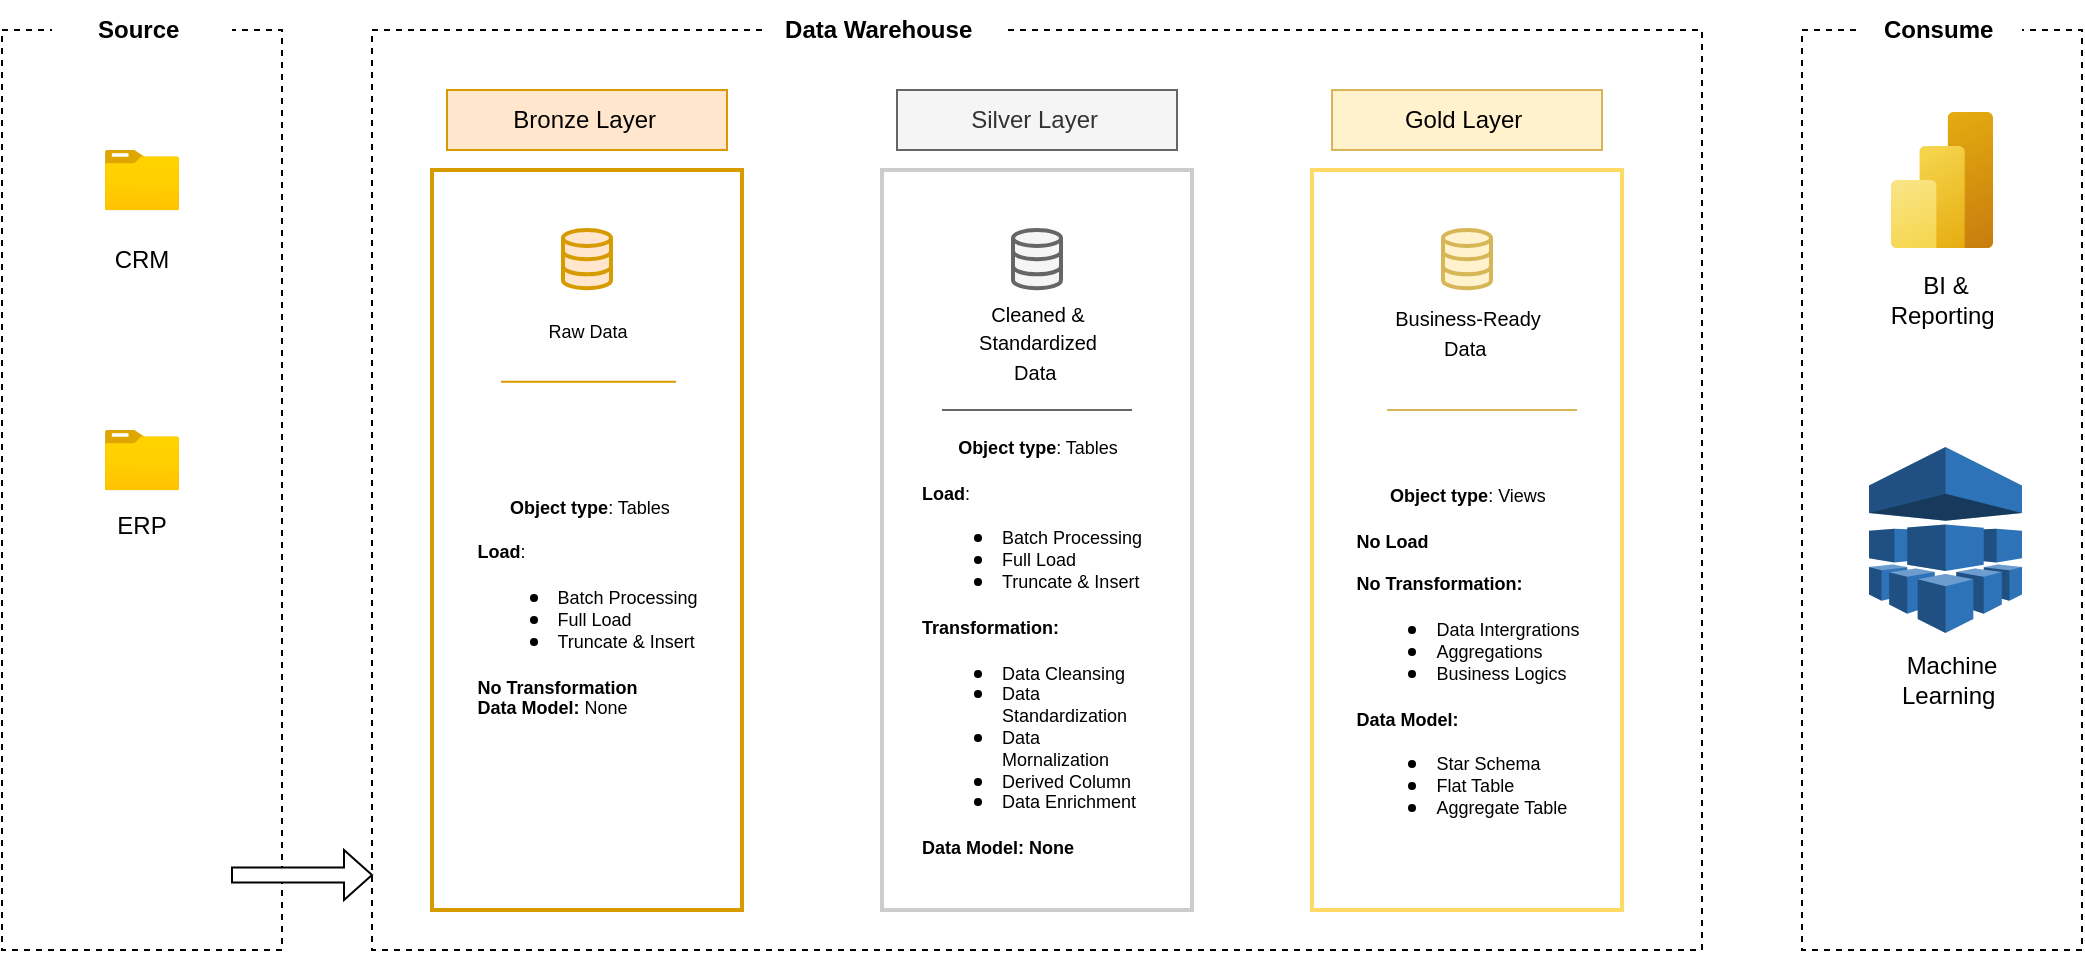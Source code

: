 <mxfile version="28.1.2">
  <diagram name="Page-1" id="tlI4llSTPYXB_m_DNoNd">
    <mxGraphModel dx="1188" dy="701" grid="1" gridSize="10" guides="1" tooltips="1" connect="1" arrows="1" fold="1" page="1" pageScale="1" pageWidth="850" pageHeight="1100" math="0" shadow="0">
      <root>
        <mxCell id="0" />
        <mxCell id="1" parent="0" />
        <mxCell id="6cXPobCGo336jcrVxcem-1" value="&lt;div&gt;&lt;br&gt;&lt;/div&gt;&lt;div&gt;&lt;br&gt;&lt;/div&gt;" style="text;html=1;align=center;verticalAlign=middle;whiteSpace=wrap;rounded=0;strokeColor=default;dashed=1;" vertex="1" parent="1">
          <mxGeometry x="30" y="200" width="140" height="460" as="geometry" />
        </mxCell>
        <mxCell id="6cXPobCGo336jcrVxcem-2" value="Source&amp;nbsp;" style="rounded=0;whiteSpace=wrap;html=1;gradientColor=none;fillColor=default;strokeColor=none;fontStyle=1" vertex="1" parent="1">
          <mxGeometry x="55" y="185" width="90" height="30" as="geometry" />
        </mxCell>
        <mxCell id="6cXPobCGo336jcrVxcem-4" value="&lt;div&gt;&lt;br&gt;&lt;/div&gt;&lt;div&gt;&lt;br&gt;&lt;/div&gt;" style="text;html=1;align=center;verticalAlign=middle;whiteSpace=wrap;rounded=0;strokeColor=default;dashed=1;" vertex="1" parent="1">
          <mxGeometry x="215" y="200" width="665" height="460" as="geometry" />
        </mxCell>
        <mxCell id="6cXPobCGo336jcrVxcem-5" value="Data Warehouse&amp;nbsp;" style="rounded=0;whiteSpace=wrap;html=1;strokeColor=none;fontStyle=1" vertex="1" parent="1">
          <mxGeometry x="410" y="190" width="120" height="20" as="geometry" />
        </mxCell>
        <mxCell id="6cXPobCGo336jcrVxcem-11" value="&lt;div&gt;&lt;br&gt;&lt;/div&gt;&lt;div&gt;&lt;br&gt;&lt;/div&gt;" style="text;html=1;align=center;verticalAlign=middle;whiteSpace=wrap;rounded=0;strokeColor=#d79b00;fillColor=none;strokeWidth=2;" vertex="1" parent="1">
          <mxGeometry x="245" y="270" width="155" height="370" as="geometry" />
        </mxCell>
        <mxCell id="6cXPobCGo336jcrVxcem-12" value="Bronze Layer&amp;nbsp;" style="rounded=0;whiteSpace=wrap;html=1;fillColor=#ffe6cc;strokeColor=#d79b00;" vertex="1" parent="1">
          <mxGeometry x="252.5" y="230" width="140" height="30" as="geometry" />
        </mxCell>
        <mxCell id="6cXPobCGo336jcrVxcem-15" value="Silver Layer&amp;nbsp;" style="rounded=0;whiteSpace=wrap;html=1;fillColor=#f5f5f5;strokeColor=#666666;fontColor=#333333;" vertex="1" parent="1">
          <mxGeometry x="477.5" y="230" width="140" height="30" as="geometry" />
        </mxCell>
        <mxCell id="6cXPobCGo336jcrVxcem-16" value="Gold Layer&amp;nbsp;" style="rounded=0;whiteSpace=wrap;html=1;fillColor=#fff2cc;strokeColor=#d6b656;" vertex="1" parent="1">
          <mxGeometry x="695" y="230" width="135" height="30" as="geometry" />
        </mxCell>
        <mxCell id="6cXPobCGo336jcrVxcem-20" value="" style="image;aspect=fixed;html=1;points=[];align=center;fontSize=12;image=img/lib/azure2/general/Folder_Blank.svg;" vertex="1" parent="1">
          <mxGeometry x="81.44" y="260" width="37.11" height="30.12" as="geometry" />
        </mxCell>
        <mxCell id="6cXPobCGo336jcrVxcem-22" value="" style="image;aspect=fixed;html=1;points=[];align=center;fontSize=12;image=img/lib/azure2/general/Folder_Blank.svg;" vertex="1" parent="1">
          <mxGeometry x="81.44" y="400" width="37.11" height="30.12" as="geometry" />
        </mxCell>
        <mxCell id="6cXPobCGo336jcrVxcem-23" value="CRM" style="text;html=1;align=center;verticalAlign=middle;whiteSpace=wrap;rounded=0;" vertex="1" parent="1">
          <mxGeometry x="70" y="300" width="60" height="30" as="geometry" />
        </mxCell>
        <mxCell id="6cXPobCGo336jcrVxcem-24" value="ERP&lt;div&gt;&lt;br&gt;&lt;/div&gt;" style="text;html=1;align=center;verticalAlign=middle;whiteSpace=wrap;rounded=0;" vertex="1" parent="1">
          <mxGeometry x="70" y="440" width="60" height="30" as="geometry" />
        </mxCell>
        <mxCell id="6cXPobCGo336jcrVxcem-31" value="" style="shape=singleArrow;whiteSpace=wrap;html=1;" vertex="1" parent="1">
          <mxGeometry x="145" y="610" width="70" height="25" as="geometry" />
        </mxCell>
        <mxCell id="6cXPobCGo336jcrVxcem-32" value="" style="html=1;verticalLabelPosition=bottom;align=center;labelBackgroundColor=#ffffff;verticalAlign=top;strokeWidth=2;strokeColor=#d79b00;shadow=0;dashed=0;shape=mxgraph.ios7.icons.data;fillColor=#ffe6cc;" vertex="1" parent="1">
          <mxGeometry x="310.5" y="300" width="24" height="29.1" as="geometry" />
        </mxCell>
        <mxCell id="6cXPobCGo336jcrVxcem-35" value="" style="html=1;verticalLabelPosition=bottom;align=center;labelBackgroundColor=#ffffff;verticalAlign=top;strokeWidth=2;strokeColor=#d6b656;shadow=0;dashed=0;shape=mxgraph.ios7.icons.data;fillColor=#fff2cc;" vertex="1" parent="1">
          <mxGeometry x="750.5" y="300" width="24" height="29.1" as="geometry" />
        </mxCell>
        <mxCell id="6cXPobCGo336jcrVxcem-36" value="" style="html=1;verticalLabelPosition=bottom;align=center;labelBackgroundColor=#ffffff;verticalAlign=top;strokeWidth=2;strokeColor=#666666;shadow=0;dashed=0;shape=mxgraph.ios7.icons.data;fillColor=#f5f5f5;fontColor=#333333;" vertex="1" parent="1">
          <mxGeometry x="535.5" y="300" width="24" height="29.1" as="geometry" />
        </mxCell>
        <mxCell id="6cXPobCGo336jcrVxcem-37" value="&lt;font style=&quot;font-size: 9px;&quot;&gt;Raw Data&lt;/font&gt;" style="text;html=1;align=center;verticalAlign=middle;whiteSpace=wrap;rounded=0;" vertex="1" parent="1">
          <mxGeometry x="292.5" y="335" width="60" height="30" as="geometry" />
        </mxCell>
        <mxCell id="6cXPobCGo336jcrVxcem-38" value="&lt;font style=&quot;font-size: 10px;&quot;&gt;Cleaned &amp;amp; Standardized Data&amp;nbsp;&lt;/font&gt;" style="text;html=1;align=center;verticalAlign=middle;whiteSpace=wrap;rounded=0;" vertex="1" parent="1">
          <mxGeometry x="508.5" y="335.9" width="78" height="40" as="geometry" />
        </mxCell>
        <mxCell id="6cXPobCGo336jcrVxcem-39" value="&lt;font style=&quot;font-size: 10px;&quot;&gt;Business-Ready Data&amp;nbsp;&lt;/font&gt;" style="text;html=1;align=center;verticalAlign=middle;whiteSpace=wrap;rounded=0;" vertex="1" parent="1">
          <mxGeometry x="722.5" y="335.9" width="80" height="30.45" as="geometry" />
        </mxCell>
        <mxCell id="6cXPobCGo336jcrVxcem-40" style="edgeStyle=orthogonalEdgeStyle;rounded=0;orthogonalLoop=1;jettySize=auto;html=1;exitX=0.5;exitY=1;exitDx=0;exitDy=0;" edge="1" parent="1" source="6cXPobCGo336jcrVxcem-38" target="6cXPobCGo336jcrVxcem-38">
          <mxGeometry relative="1" as="geometry" />
        </mxCell>
        <mxCell id="6cXPobCGo336jcrVxcem-42" value="" style="verticalLabelPosition=bottom;shadow=0;dashed=0;align=center;html=1;verticalAlign=top;strokeWidth=1;shape=mxgraph.mockup.markup.line;strokeColor=#d79b00;fillColor=#ffe6cc;" vertex="1" parent="1">
          <mxGeometry x="279.5" y="365.9" width="87.5" height="20" as="geometry" />
        </mxCell>
        <mxCell id="6cXPobCGo336jcrVxcem-46" value="" style="verticalLabelPosition=bottom;shadow=0;dashed=0;align=center;html=1;verticalAlign=top;strokeWidth=1;shape=mxgraph.mockup.markup.line;strokeColor=#666666;fillColor=#f5f5f5;fontColor=#333333;" vertex="1" parent="1">
          <mxGeometry x="500" y="380" width="95" height="20" as="geometry" />
        </mxCell>
        <mxCell id="6cXPobCGo336jcrVxcem-47" value="" style="verticalLabelPosition=bottom;shadow=0;dashed=0;align=center;html=1;verticalAlign=top;strokeWidth=1;shape=mxgraph.mockup.markup.line;strokeColor=#d6b656;fillColor=#fff2cc;" vertex="1" parent="1">
          <mxGeometry x="722.5" y="380" width="95" height="20" as="geometry" />
        </mxCell>
        <mxCell id="6cXPobCGo336jcrVxcem-48" value="&lt;div style=&quot;line-height: 90%;&quot;&gt;&lt;font style=&quot;font-size: 9px; line-height: 90%;&quot;&gt;&lt;b&gt;Object type&lt;/b&gt;: Tables&lt;/font&gt;&lt;div style=&quot;text-align: left;&quot;&gt;&lt;font style=&quot;font-size: 9px;&quot;&gt;&lt;br&gt;&lt;/font&gt;&lt;/div&gt;&lt;div style=&quot;text-align: left;&quot;&gt;&lt;font style=&quot;font-size: 9px; line-height: 90%;&quot;&gt;&lt;b&gt;Load&lt;/b&gt;:&lt;/font&gt;&lt;/div&gt;&lt;div style=&quot;text-align: left;&quot;&gt;&lt;ul&gt;&lt;li&gt;&lt;font style=&quot;font-size: 9px; line-height: 90%;&quot;&gt;Batch Processing&amp;nbsp;&lt;/font&gt;&lt;/li&gt;&lt;li&gt;&lt;font style=&quot;font-size: 9px; line-height: 90%;&quot;&gt;Full Load&lt;/font&gt;&lt;/li&gt;&lt;li&gt;&lt;font style=&quot;font-size: 9px; line-height: 90%;&quot;&gt;Truncate &amp;amp; Insert&lt;/font&gt;&lt;/li&gt;&lt;/ul&gt;&lt;span style=&quot;background-color: transparent; color: light-dark(rgb(0, 0, 0), rgb(255, 255, 255));&quot;&gt;&lt;font style=&quot;font-size: 9px; line-height: 90%;&quot;&gt;&lt;b&gt;No Transformation&lt;/b&gt;&lt;/font&gt;&lt;/span&gt;&lt;/div&gt;&lt;div style=&quot;text-align: left;&quot;&gt;&lt;span style=&quot;background-color: transparent; color: light-dark(rgb(0, 0, 0), rgb(255, 255, 255));&quot;&gt;&lt;font style=&quot;font-size: 9px; line-height: 90%;&quot;&gt;&lt;b&gt;Data Model:&lt;/b&gt; None&amp;nbsp; &amp;nbsp;&lt;/font&gt;&lt;/span&gt;&lt;/div&gt;&lt;/div&gt;" style="text;html=1;align=center;verticalAlign=middle;whiteSpace=wrap;rounded=0;spacing=2;spacingTop=0;" vertex="1" parent="1">
          <mxGeometry x="264.5" y="385.9" width="117.5" height="204.1" as="geometry" />
        </mxCell>
        <mxCell id="6cXPobCGo336jcrVxcem-54" value="&lt;div&gt;&lt;br&gt;&lt;/div&gt;&lt;div&gt;&lt;br&gt;&lt;/div&gt;" style="text;html=1;align=center;verticalAlign=middle;whiteSpace=wrap;rounded=0;strokeColor=#CCCCCC;fillColor=none;strokeWidth=2;fontColor=#333333;" vertex="1" parent="1">
          <mxGeometry x="470" y="270" width="155" height="370" as="geometry" />
        </mxCell>
        <mxCell id="6cXPobCGo336jcrVxcem-55" value="&lt;div&gt;&lt;br&gt;&lt;/div&gt;&lt;div&gt;&lt;br&gt;&lt;/div&gt;" style="text;html=1;align=center;verticalAlign=middle;whiteSpace=wrap;rounded=0;strokeColor=#FFD966;fillColor=none;strokeWidth=2;" vertex="1" parent="1">
          <mxGeometry x="685" y="270" width="155" height="370" as="geometry" />
        </mxCell>
        <mxCell id="6cXPobCGo336jcrVxcem-58" value="&lt;div style=&quot;line-height: 90%;&quot;&gt;&lt;font style=&quot;line-height: 90%; font-size: 9px;&quot;&gt;&lt;b&gt;Object type&lt;/b&gt;: Tables&lt;/font&gt;&lt;div style=&quot;text-align: left;&quot;&gt;&lt;font style=&quot;font-size: 9px;&quot;&gt;&lt;br&gt;&lt;/font&gt;&lt;/div&gt;&lt;div style=&quot;text-align: left;&quot;&gt;&lt;font style=&quot;line-height: 90%; font-size: 9px;&quot;&gt;&lt;b&gt;Load&lt;/b&gt;:&lt;/font&gt;&lt;/div&gt;&lt;div style=&quot;text-align: left;&quot;&gt;&lt;ul&gt;&lt;li&gt;&lt;font style=&quot;line-height: 90%; font-size: 9px;&quot;&gt;Batch Processing&amp;nbsp;&lt;/font&gt;&lt;/li&gt;&lt;li&gt;&lt;font style=&quot;line-height: 90%; font-size: 9px;&quot;&gt;Full Load&lt;/font&gt;&lt;/li&gt;&lt;li&gt;&lt;font style=&quot;line-height: 90%; font-size: 9px;&quot;&gt;Truncate &amp;amp; Insert&lt;/font&gt;&lt;/li&gt;&lt;/ul&gt;&lt;span style=&quot;background-color: transparent; color: light-dark(rgb(0, 0, 0), rgb(255, 255, 255));&quot;&gt;&lt;font style=&quot;line-height: 90%; font-size: 9px;&quot;&gt;&lt;b&gt;Transformation:&lt;/b&gt;&lt;/font&gt;&lt;/span&gt;&lt;/div&gt;&lt;div style=&quot;text-align: left;&quot;&gt;&lt;ul&gt;&lt;li&gt;&lt;span style=&quot;background-color: transparent; color: light-dark(rgb(0, 0, 0), rgb(255, 255, 255));&quot;&gt;&lt;font style=&quot;line-height: 90%; font-size: 9px;&quot;&gt;Data Cleansing&amp;nbsp;&lt;/font&gt;&lt;/span&gt;&lt;/li&gt;&lt;li&gt;&lt;span style=&quot;background-color: transparent; color: light-dark(rgb(0, 0, 0), rgb(255, 255, 255));&quot;&gt;&lt;font style=&quot;line-height: 90%; font-size: 9px;&quot;&gt;Data Standardization&lt;/font&gt;&lt;/span&gt;&lt;/li&gt;&lt;li&gt;&lt;span style=&quot;background-color: transparent; color: light-dark(rgb(0, 0, 0), rgb(255, 255, 255));&quot;&gt;&lt;font style=&quot;line-height: 90%; font-size: 9px;&quot;&gt;Data Mornalization&amp;nbsp;&lt;/font&gt;&lt;/span&gt;&lt;/li&gt;&lt;li&gt;&lt;span style=&quot;background-color: transparent; color: light-dark(rgb(0, 0, 0), rgb(255, 255, 255));&quot;&gt;&lt;font style=&quot;line-height: 90%; font-size: 9px;&quot;&gt;Derived Column&amp;nbsp;&lt;/font&gt;&lt;/span&gt;&lt;/li&gt;&lt;li&gt;&lt;span style=&quot;background-color: transparent; color: light-dark(rgb(0, 0, 0), rgb(255, 255, 255));&quot;&gt;&lt;font style=&quot;line-height: 90%; font-size: 9px;&quot;&gt;Data Enrichment&amp;nbsp;&lt;/font&gt;&lt;/span&gt;&lt;/li&gt;&lt;/ul&gt;&lt;font style=&quot;line-height: 90%; font-size: 9px;&quot;&gt;&lt;b&gt;Data Model: None&amp;nbsp;&lt;/b&gt;&lt;/font&gt;&lt;/div&gt;&lt;/div&gt;" style="text;html=1;align=center;verticalAlign=middle;whiteSpace=wrap;rounded=0;spacing=2;spacingTop=0;" vertex="1" parent="1">
          <mxGeometry x="488.75" y="405.9" width="117.5" height="204.1" as="geometry" />
        </mxCell>
        <mxCell id="6cXPobCGo336jcrVxcem-59" value="&lt;div style=&quot;line-height: 90%;&quot;&gt;&lt;font style=&quot;line-height: 90%; font-size: 9px;&quot;&gt;&lt;b&gt;Object type&lt;/b&gt;: Views&lt;/font&gt;&lt;div style=&quot;text-align: left;&quot;&gt;&lt;font style=&quot;font-size: 9px;&quot;&gt;&lt;br&gt;&lt;/font&gt;&lt;/div&gt;&lt;div style=&quot;text-align: left;&quot;&gt;&lt;font style=&quot;line-height: 90%; font-size: 9px;&quot;&gt;&lt;b&gt;No Load&lt;/b&gt;&lt;/font&gt;&lt;/div&gt;&lt;div style=&quot;text-align: left;&quot;&gt;&lt;font style=&quot;line-height: 90%; font-size: 9px;&quot;&gt;&lt;b&gt;&lt;br&gt;&lt;/b&gt;&lt;/font&gt;&lt;/div&gt;&lt;div style=&quot;text-align: left;&quot;&gt;&lt;span style=&quot;background-color: transparent; color: light-dark(rgb(0, 0, 0), rgb(255, 255, 255));&quot;&gt;&lt;font style=&quot;line-height: 90%; font-size: 9px;&quot;&gt;&lt;b&gt;No Transformation:&lt;/b&gt;&lt;/font&gt;&lt;/span&gt;&lt;/div&gt;&lt;div style=&quot;text-align: left;&quot;&gt;&lt;ul&gt;&lt;li&gt;&lt;span style=&quot;background-color: transparent; color: light-dark(rgb(0, 0, 0), rgb(255, 255, 255));&quot;&gt;&lt;font style=&quot;line-height: 90%; font-size: 9px;&quot;&gt;Data Intergrations&lt;br&gt;&lt;/font&gt;&lt;/span&gt;&lt;/li&gt;&lt;li&gt;&lt;span style=&quot;background-color: transparent; color: light-dark(rgb(0, 0, 0), rgb(255, 255, 255));&quot;&gt;&lt;font style=&quot;line-height: 90%; font-size: 9px;&quot;&gt;Aggregations&lt;/font&gt;&lt;/span&gt;&lt;/li&gt;&lt;li&gt;&lt;span style=&quot;background-color: transparent; color: light-dark(rgb(0, 0, 0), rgb(255, 255, 255));&quot;&gt;&lt;font style=&quot;line-height: 90%; font-size: 9px;&quot;&gt;Business Logics&amp;nbsp;&lt;/font&gt;&lt;/span&gt;&lt;/li&gt;&lt;/ul&gt;&lt;font style=&quot;line-height: 90%; font-size: 9px;&quot;&gt;&lt;b&gt;Data Model:&amp;nbsp;&lt;/b&gt;&lt;/font&gt;&lt;/div&gt;&lt;div style=&quot;text-align: left;&quot;&gt;&lt;ul&gt;&lt;li&gt;&lt;font style=&quot;line-height: 90%; font-size: 9px;&quot;&gt;Star Schema&amp;nbsp;&lt;/font&gt;&lt;/li&gt;&lt;li&gt;&lt;font style=&quot;line-height: 90%; font-size: 9px;&quot;&gt;Flat Table&amp;nbsp;&lt;/font&gt;&lt;/li&gt;&lt;li&gt;&lt;font style=&quot;line-height: 90%; font-size: 9px;&quot;&gt;Aggregate Table&amp;nbsp;&lt;/font&gt;&lt;/li&gt;&lt;/ul&gt;&lt;/div&gt;&lt;/div&gt;" style="text;html=1;align=center;verticalAlign=middle;whiteSpace=wrap;rounded=0;spacing=2;spacingTop=0;" vertex="1" parent="1">
          <mxGeometry x="702.5" y="405.9" width="120" height="220" as="geometry" />
        </mxCell>
        <mxCell id="6cXPobCGo336jcrVxcem-60" value="&lt;div&gt;&lt;br&gt;&lt;/div&gt;&lt;div&gt;&lt;br&gt;&lt;/div&gt;" style="text;html=1;align=center;verticalAlign=middle;whiteSpace=wrap;rounded=0;strokeColor=default;dashed=1;" vertex="1" parent="1">
          <mxGeometry x="930" y="200" width="140" height="460" as="geometry" />
        </mxCell>
        <mxCell id="6cXPobCGo336jcrVxcem-61" value="Consume&amp;nbsp;" style="text;html=1;align=center;verticalAlign=middle;whiteSpace=wrap;rounded=0;fillColor=default;fontStyle=1" vertex="1" parent="1">
          <mxGeometry x="960" y="185" width="80" height="30" as="geometry" />
        </mxCell>
        <mxCell id="6cXPobCGo336jcrVxcem-62" value="" style="outlineConnect=0;dashed=0;verticalLabelPosition=bottom;verticalAlign=top;align=center;html=1;shape=mxgraph.aws3.machine_learning;fillColor=#2E73B8;gradientColor=none;" vertex="1" parent="1">
          <mxGeometry x="963.5" y="408.5" width="76.5" height="93" as="geometry" />
        </mxCell>
        <mxCell id="6cXPobCGo336jcrVxcem-63" value="" style="image;aspect=fixed;html=1;points=[];align=center;fontSize=12;image=img/lib/azure2/analytics/Power_BI_Embedded.svg;" vertex="1" parent="1">
          <mxGeometry x="974.5" y="241.06" width="51" height="68" as="geometry" />
        </mxCell>
        <mxCell id="6cXPobCGo336jcrVxcem-64" value="BI &amp;amp; Reporting&amp;nbsp;" style="text;html=1;align=center;verticalAlign=middle;whiteSpace=wrap;rounded=0;" vertex="1" parent="1">
          <mxGeometry x="971.75" y="320" width="60" height="30" as="geometry" />
        </mxCell>
        <mxCell id="6cXPobCGo336jcrVxcem-65" value="Machine Learning&amp;nbsp;" style="text;html=1;align=center;verticalAlign=middle;whiteSpace=wrap;rounded=0;" vertex="1" parent="1">
          <mxGeometry x="974.5" y="510" width="60" height="30" as="geometry" />
        </mxCell>
      </root>
    </mxGraphModel>
  </diagram>
</mxfile>
